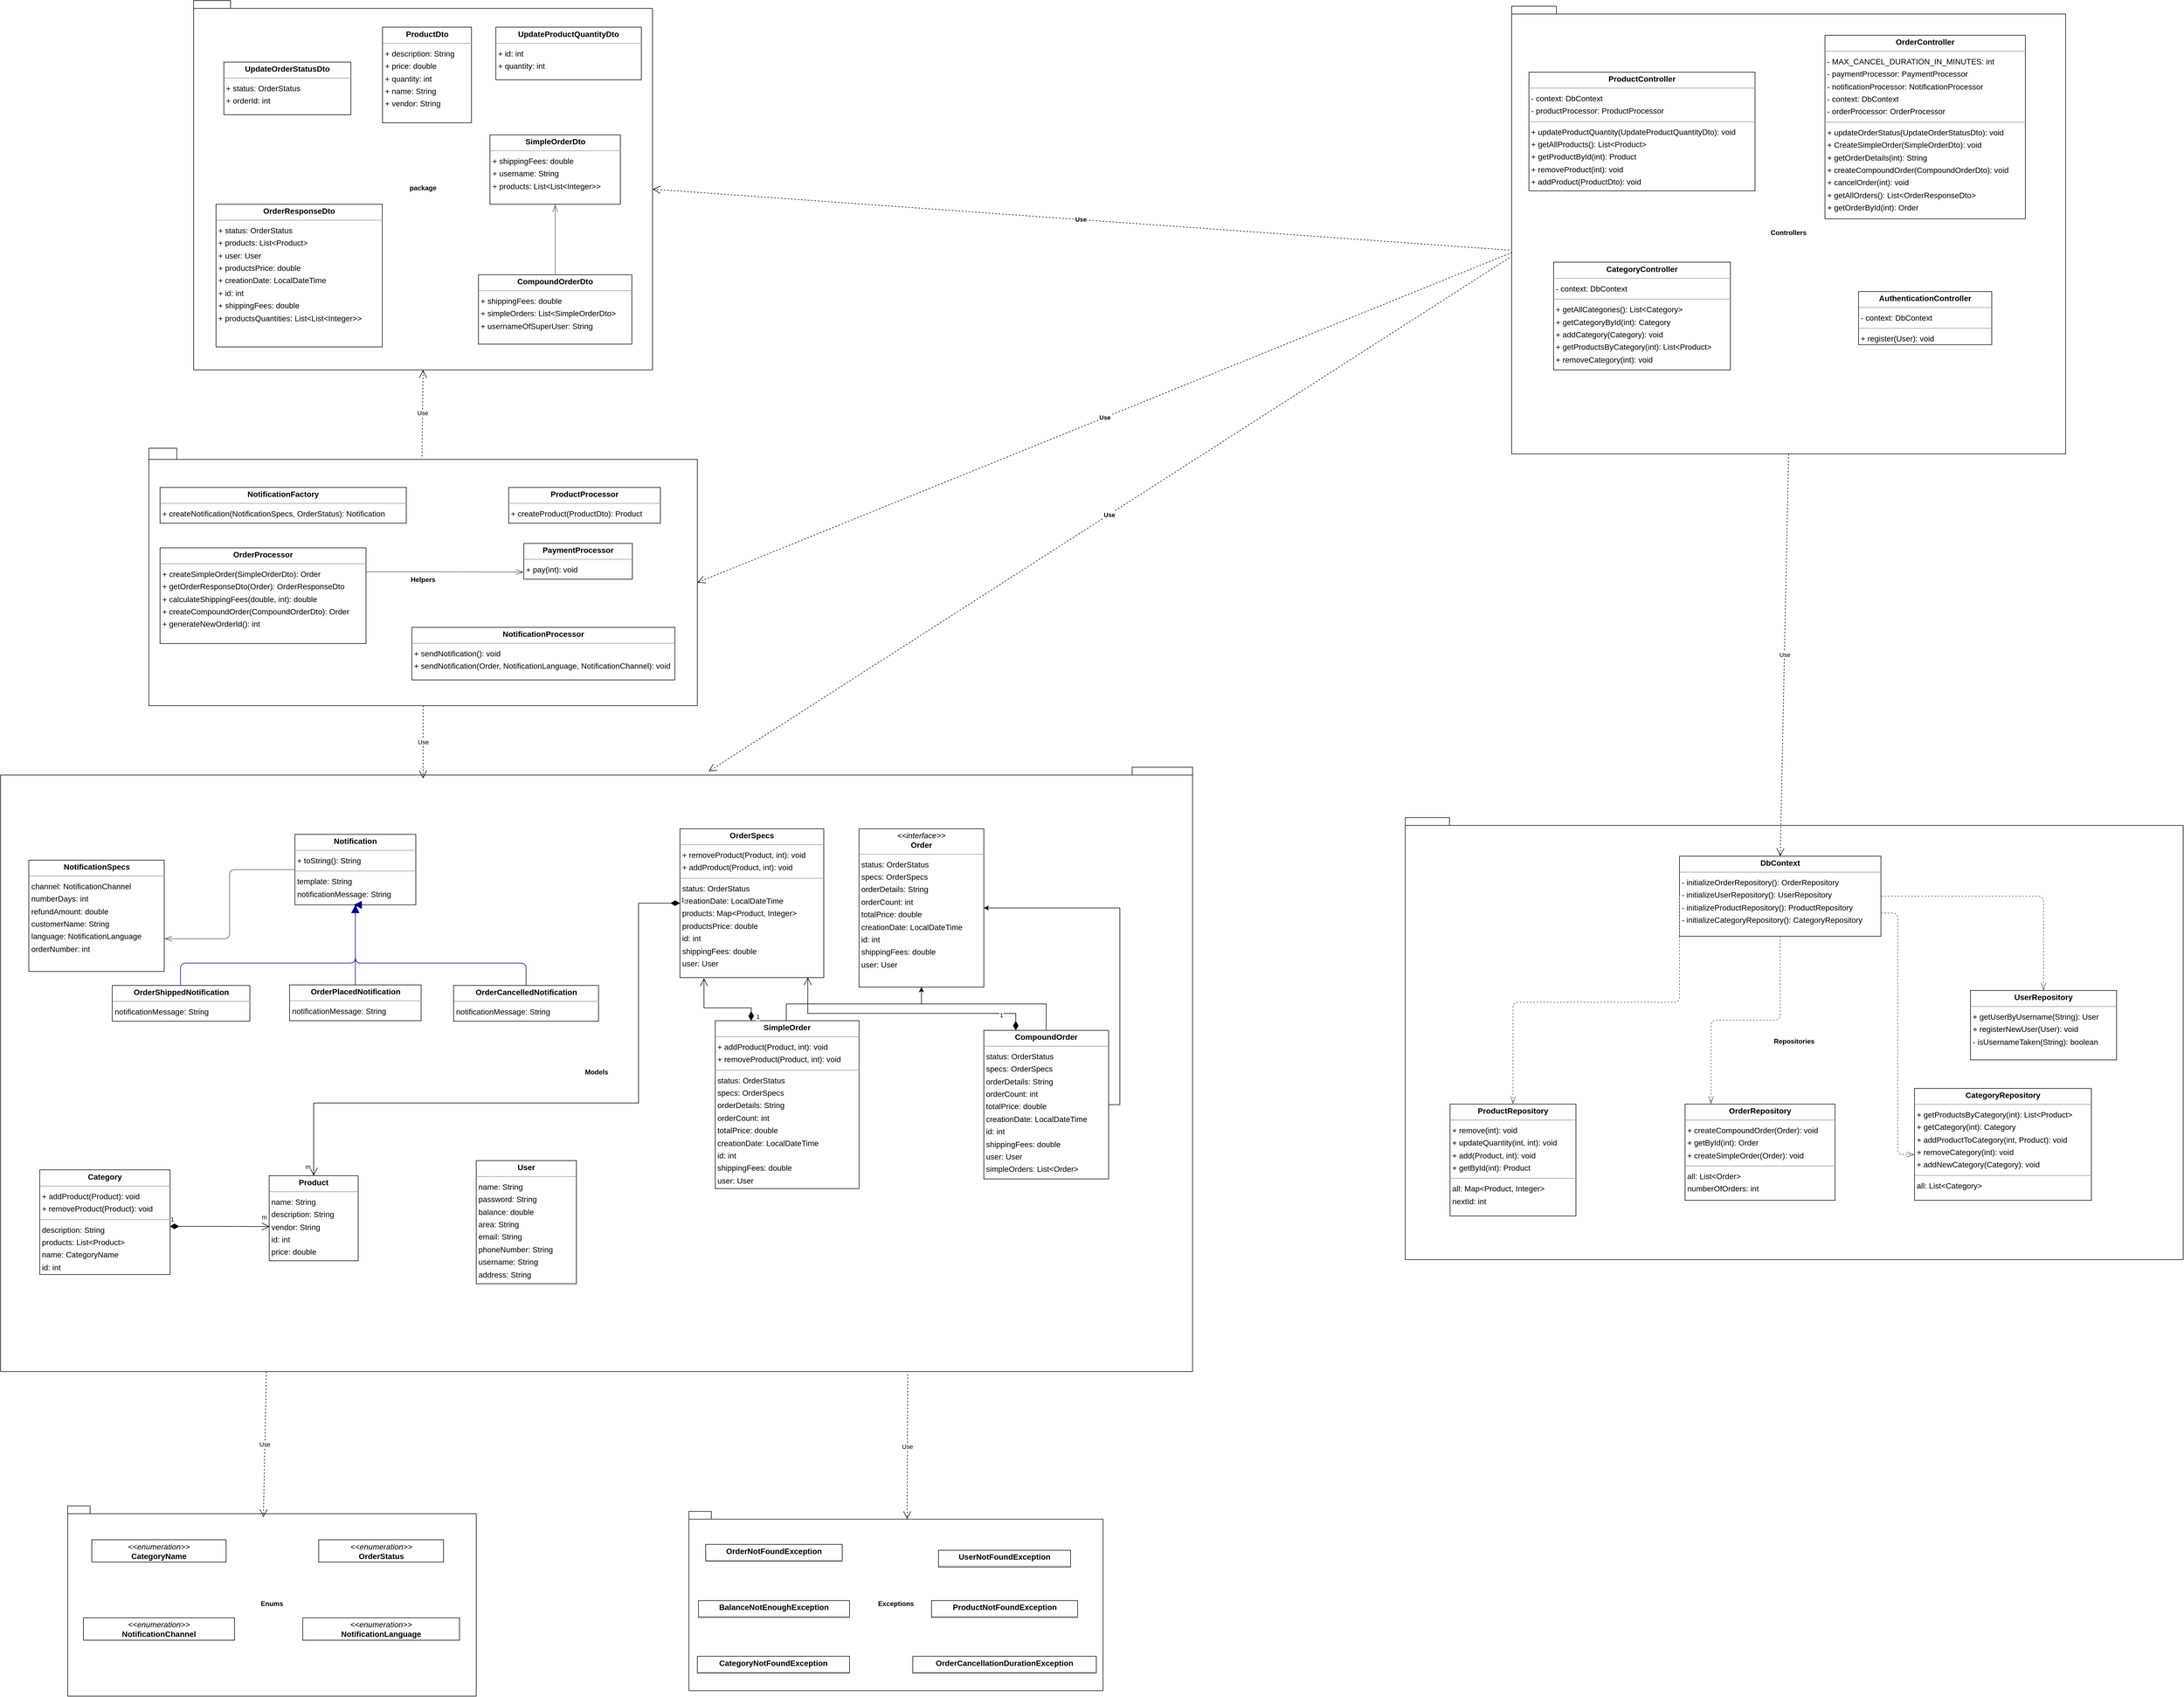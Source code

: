 <mxfile version="22.1.16" type="device">
  <diagram name="Page-1" id="X268kl-dL6FAhK9zcoyD">
    <mxGraphModel dx="5032" dy="8032" grid="1" gridSize="10" guides="1" tooltips="1" connect="1" arrows="1" fold="1" page="1" pageScale="1" pageWidth="4500" pageHeight="4500" math="0" shadow="0">
      <root>
        <mxCell id="0" />
        <mxCell id="1" parent="0" />
        <mxCell id="z_39Pu71ciSvkAZdyOoH-116" value="package" style="shape=folder;fontStyle=1;spacingTop=10;tabWidth=40;tabHeight=14;tabPosition=left;html=1;whiteSpace=wrap;" parent="1" vertex="1">
          <mxGeometry x="675" y="-3584" width="820" height="660" as="geometry" />
        </mxCell>
        <mxCell id="z_39Pu71ciSvkAZdyOoH-105" value="Controllers" style="shape=folder;fontStyle=1;spacingTop=10;tabWidth=40;tabHeight=14;tabPosition=left;html=1;whiteSpace=wrap;" parent="1" vertex="1">
          <mxGeometry x="3030" y="-3574" width="990" height="800" as="geometry" />
        </mxCell>
        <mxCell id="z_39Pu71ciSvkAZdyOoH-100" value="Repositories" style="shape=folder;fontStyle=1;spacingTop=10;tabWidth=40;tabHeight=14;tabPosition=left;html=1;whiteSpace=wrap;" parent="1" vertex="1">
          <mxGeometry x="2840" y="-2124" width="1390" height="790" as="geometry" />
        </mxCell>
        <mxCell id="z_39Pu71ciSvkAZdyOoH-70" value="Models" style="shape=folder;fontStyle=1;spacingTop=10;tabWidth=40;tabHeight=14;tabPosition=top;html=1;whiteSpace=wrap;" parent="1" vertex="1">
          <mxGeometry x="330" y="-2214" width="2130" height="1080" as="geometry" />
        </mxCell>
        <mxCell id="z_39Pu71ciSvkAZdyOoH-6" value="Enums" style="shape=folder;fontStyle=1;spacingTop=10;tabWidth=40;tabHeight=14;tabPosition=left;html=1;whiteSpace=wrap;" parent="1" vertex="1">
          <mxGeometry x="450" y="-894" width="730" height="340" as="geometry" />
        </mxCell>
        <mxCell id="z_39Pu71ciSvkAZdyOoH-2" value="&lt;p style=&quot;margin:0px;margin-top:4px;text-align:center;&quot;&gt;&lt;i&gt;&amp;lt;&amp;lt;enumeration&amp;gt;&amp;gt;&lt;/i&gt;&lt;br/&gt;&lt;b&gt;CategoryName&lt;/b&gt;&lt;/p&gt;&lt;hr size=&quot;1&quot;/&gt;&lt;p style=&quot;margin:0 0 0 4px;line-height:1.6;&quot;&gt;+ values(): CategoryName[]&lt;br/&gt;+ valueOf(String): CategoryName&lt;/p&gt;" style="verticalAlign=top;align=left;overflow=fill;fontSize=14;fontFamily=Helvetica;html=1;rounded=0;shadow=0;comic=0;labelBackgroundColor=none;strokeWidth=1;movable=1;resizable=1;rotatable=1;deletable=1;editable=1;locked=0;connectable=1;" parent="1" vertex="1">
          <mxGeometry x="493" y="-833.5" width="240" height="40" as="geometry" />
        </mxCell>
        <mxCell id="z_39Pu71ciSvkAZdyOoH-3" value="&lt;p style=&quot;margin:0px;margin-top:4px;text-align:center;&quot;&gt;&lt;i&gt;&amp;lt;&amp;lt;enumeration&amp;gt;&amp;gt;&lt;/i&gt;&lt;br/&gt;&lt;b&gt;NotificationChannel&lt;/b&gt;&lt;/p&gt;&lt;hr size=&quot;1&quot;/&gt;&lt;p style=&quot;margin:0 0 0 4px;line-height:1.6;&quot;&gt;+ valueOf(String): NotificationChannel&lt;br/&gt;+ values(): NotificationChannel[]&lt;/p&gt;" style="verticalAlign=top;align=left;overflow=fill;fontSize=14;fontFamily=Helvetica;html=1;rounded=0;shadow=0;comic=0;labelBackgroundColor=none;strokeWidth=1;" parent="1" vertex="1">
          <mxGeometry x="478" y="-694" width="270" height="40" as="geometry" />
        </mxCell>
        <mxCell id="z_39Pu71ciSvkAZdyOoH-4" value="&lt;p style=&quot;margin:0px;margin-top:4px;text-align:center;&quot;&gt;&lt;i&gt;&amp;lt;&amp;lt;enumeration&amp;gt;&amp;gt;&lt;/i&gt;&lt;br/&gt;&lt;b&gt;NotificationLanguage&lt;/b&gt;&lt;/p&gt;&lt;hr size=&quot;1&quot;/&gt;&lt;p style=&quot;margin:0 0 0 4px;line-height:1.6;&quot;&gt;+ values(): NotificationLanguage[]&lt;br/&gt;+ valueOf(String): NotificationLanguage&lt;/p&gt;" style="verticalAlign=top;align=left;overflow=fill;fontSize=14;fontFamily=Helvetica;html=1;rounded=0;shadow=0;comic=0;labelBackgroundColor=none;strokeWidth=1;" parent="1" vertex="1">
          <mxGeometry x="870" y="-694" width="280" height="40" as="geometry" />
        </mxCell>
        <mxCell id="z_39Pu71ciSvkAZdyOoH-5" value="&lt;p style=&quot;margin:0px;margin-top:4px;text-align:center;&quot;&gt;&lt;i&gt;&amp;lt;&amp;lt;enumeration&amp;gt;&amp;gt;&lt;/i&gt;&lt;br/&gt;&lt;b&gt;OrderStatus&lt;/b&gt;&lt;/p&gt;&lt;hr size=&quot;1&quot;/&gt;&lt;p style=&quot;margin:0 0 0 4px;line-height:1.6;&quot;&gt;+ values(): OrderStatus[]&lt;br/&gt;+ valueOf(String): OrderStatus&lt;/p&gt;" style="verticalAlign=top;align=left;overflow=fill;fontSize=14;fontFamily=Helvetica;html=1;rounded=0;shadow=0;comic=0;labelBackgroundColor=none;strokeWidth=1;" parent="1" vertex="1">
          <mxGeometry x="898.5" y="-833.5" width="223" height="40" as="geometry" />
        </mxCell>
        <mxCell id="z_39Pu71ciSvkAZdyOoH-13" value="Exceptions" style="shape=folder;fontStyle=1;spacingTop=10;tabWidth=40;tabHeight=14;tabPosition=left;html=1;whiteSpace=wrap;" parent="1" vertex="1">
          <mxGeometry x="1560" y="-884.25" width="740" height="320.5" as="geometry" />
        </mxCell>
        <mxCell id="z_39Pu71ciSvkAZdyOoH-7" value="&lt;p style=&quot;margin:0px;margin-top:4px;text-align:center;&quot;&gt;&lt;b&gt;BalanceNotEnoughException&lt;/b&gt;&lt;/p&gt;&lt;hr size=&quot;1&quot;/&gt;" style="verticalAlign=top;align=left;overflow=fill;fontSize=14;fontFamily=Helvetica;html=1;rounded=0;shadow=0;comic=0;labelBackgroundColor=none;strokeWidth=1;" parent="1" vertex="1">
          <mxGeometry x="1577" y="-724.75" width="270" height="30" as="geometry" />
        </mxCell>
        <mxCell id="z_39Pu71ciSvkAZdyOoH-8" value="&lt;p style=&quot;margin:0px;margin-top:4px;text-align:center;&quot;&gt;&lt;b&gt;CategoryNotFoundException&lt;/b&gt;&lt;/p&gt;&lt;hr size=&quot;1&quot;/&gt;" style="verticalAlign=top;align=left;overflow=fill;fontSize=14;fontFamily=Helvetica;html=1;rounded=0;shadow=0;comic=0;labelBackgroundColor=none;strokeWidth=1;" parent="1" vertex="1">
          <mxGeometry x="1575" y="-625.25" width="272" height="30" as="geometry" />
        </mxCell>
        <mxCell id="z_39Pu71ciSvkAZdyOoH-9" value="&lt;p style=&quot;margin:0px;margin-top:4px;text-align:center;&quot;&gt;&lt;b&gt;OrderCancellationDurationException&lt;/b&gt;&lt;/p&gt;&lt;hr size=&quot;1&quot;/&gt;" style="verticalAlign=top;align=left;overflow=fill;fontSize=14;fontFamily=Helvetica;html=1;rounded=0;shadow=0;comic=0;labelBackgroundColor=none;strokeWidth=1;" parent="1" vertex="1">
          <mxGeometry x="1960" y="-625.25" width="328" height="30" as="geometry" />
        </mxCell>
        <mxCell id="z_39Pu71ciSvkAZdyOoH-10" value="&lt;p style=&quot;margin:0px;margin-top:4px;text-align:center;&quot;&gt;&lt;b&gt;OrderNotFoundException&lt;/b&gt;&lt;/p&gt;&lt;hr size=&quot;1&quot;/&gt;" style="verticalAlign=top;align=left;overflow=fill;fontSize=14;fontFamily=Helvetica;html=1;rounded=0;shadow=0;comic=0;labelBackgroundColor=none;strokeWidth=1;" parent="1" vertex="1">
          <mxGeometry x="1590" y="-825.25" width="244" height="30" as="geometry" />
        </mxCell>
        <mxCell id="z_39Pu71ciSvkAZdyOoH-11" value="&lt;p style=&quot;margin:0px;margin-top:4px;text-align:center;&quot;&gt;&lt;b&gt;ProductNotFoundException&lt;/b&gt;&lt;/p&gt;&lt;hr size=&quot;1&quot;/&gt;" style="verticalAlign=top;align=left;overflow=fill;fontSize=14;fontFamily=Helvetica;html=1;rounded=0;shadow=0;comic=0;labelBackgroundColor=none;strokeWidth=1;" parent="1" vertex="1">
          <mxGeometry x="1993.5" y="-724.75" width="261" height="30" as="geometry" />
        </mxCell>
        <mxCell id="z_39Pu71ciSvkAZdyOoH-12" value="&lt;p style=&quot;margin:0px;margin-top:4px;text-align:center;&quot;&gt;&lt;b&gt;UserNotFoundException&lt;/b&gt;&lt;/p&gt;&lt;hr size=&quot;1&quot;/&gt;" style="verticalAlign=top;align=left;overflow=fill;fontSize=14;fontFamily=Helvetica;html=1;rounded=0;shadow=0;comic=0;labelBackgroundColor=none;strokeWidth=1;" parent="1" vertex="1">
          <mxGeometry x="2006" y="-814.75" width="236" height="30" as="geometry" />
        </mxCell>
        <mxCell id="z_39Pu71ciSvkAZdyOoH-24" value="Helpers" style="shape=folder;fontStyle=1;spacingTop=10;tabWidth=50;tabHeight=20;tabPosition=left;html=1;whiteSpace=wrap;" parent="1" vertex="1">
          <mxGeometry x="595" y="-2784" width="980" height="460" as="geometry" />
        </mxCell>
        <mxCell id="z_39Pu71ciSvkAZdyOoH-14" style="edgeStyle=orthogonalEdgeStyle;rounded=0;orthogonalLoop=1;jettySize=auto;html=1;exitX=0.5;exitY=1;exitDx=0;exitDy=0;" parent="1" source="z_39Pu71ciSvkAZdyOoH-7" target="z_39Pu71ciSvkAZdyOoH-7" edge="1">
          <mxGeometry relative="1" as="geometry" />
        </mxCell>
        <mxCell id="z_39Pu71ciSvkAZdyOoH-15" value="&lt;p style=&quot;margin:0px;margin-top:4px;text-align:center;&quot;&gt;&lt;b&gt;NotificationFactory&lt;/b&gt;&lt;/p&gt;&lt;hr size=&quot;1&quot;/&gt;&lt;p style=&quot;margin:0 0 0 4px;line-height:1.6;&quot;&gt;+ createNotification(NotificationSpecs, OrderStatus): Notification&lt;/p&gt;" style="verticalAlign=top;align=left;overflow=fill;fontSize=14;fontFamily=Helvetica;html=1;rounded=0;shadow=0;comic=0;labelBackgroundColor=none;strokeWidth=1;" parent="1" vertex="1">
          <mxGeometry x="615" y="-2714" width="440" height="64" as="geometry" />
        </mxCell>
        <mxCell id="z_39Pu71ciSvkAZdyOoH-16" value="&lt;p style=&quot;margin:0px;margin-top:4px;text-align:center;&quot;&gt;&lt;b&gt;NotificationProcessor&lt;/b&gt;&lt;/p&gt;&lt;hr size=&quot;1&quot;/&gt;&lt;p style=&quot;margin:0 0 0 4px;line-height:1.6;&quot;&gt;+ sendNotification(): void&lt;br/&gt;+ sendNotification(Order, NotificationLanguage, NotificationChannel): void&lt;/p&gt;" style="verticalAlign=top;align=left;overflow=fill;fontSize=14;fontFamily=Helvetica;html=1;rounded=0;shadow=0;comic=0;labelBackgroundColor=none;strokeWidth=1;" parent="1" vertex="1">
          <mxGeometry x="1065" y="-2464" width="470" height="94" as="geometry" />
        </mxCell>
        <mxCell id="z_39Pu71ciSvkAZdyOoH-17" value="&lt;p style=&quot;margin:0px;margin-top:4px;text-align:center;&quot;&gt;&lt;b&gt;OrderProcessor&lt;/b&gt;&lt;/p&gt;&lt;hr size=&quot;1&quot;/&gt;&lt;p style=&quot;margin:0 0 0 4px;line-height:1.6;&quot;&gt;+ createSimpleOrder(SimpleOrderDto): Order&lt;br/&gt;+ getOrderResponseDto(Order): OrderResponseDto&lt;br/&gt;+ calculateShippingFees(double, int): double&lt;br/&gt;+ createCompoundOrder(CompoundOrderDto): Order&lt;br/&gt;+ generateNewOrderId(): int&lt;/p&gt;" style="verticalAlign=top;align=left;overflow=fill;fontSize=14;fontFamily=Helvetica;html=1;rounded=0;shadow=0;comic=0;labelBackgroundColor=none;strokeWidth=1;" parent="1" vertex="1">
          <mxGeometry x="615" y="-2606" width="368" height="171" as="geometry" />
        </mxCell>
        <mxCell id="z_39Pu71ciSvkAZdyOoH-18" value="&lt;p style=&quot;margin:0px;margin-top:4px;text-align:center;&quot;&gt;&lt;b&gt;PaymentProcessor&lt;/b&gt;&lt;/p&gt;&lt;hr size=&quot;1&quot;/&gt;&lt;p style=&quot;margin:0 0 0 4px;line-height:1.6;&quot;&gt;+ pay(int): void&lt;/p&gt;" style="verticalAlign=top;align=left;overflow=fill;fontSize=14;fontFamily=Helvetica;html=1;rounded=0;shadow=0;comic=0;labelBackgroundColor=none;strokeWidth=1;" parent="1" vertex="1">
          <mxGeometry x="1265" y="-2614" width="194" height="64" as="geometry" />
        </mxCell>
        <mxCell id="z_39Pu71ciSvkAZdyOoH-19" value="&lt;p style=&quot;margin:0px;margin-top:4px;text-align:center;&quot;&gt;&lt;b&gt;ProductProcessor&lt;/b&gt;&lt;/p&gt;&lt;hr size=&quot;1&quot;/&gt;&lt;p style=&quot;margin:0 0 0 4px;line-height:1.6;&quot;&gt;+ createProduct(ProductDto): Product&lt;/p&gt;" style="verticalAlign=top;align=left;overflow=fill;fontSize=14;fontFamily=Helvetica;html=1;rounded=0;shadow=0;comic=0;labelBackgroundColor=none;strokeWidth=1;" parent="1" vertex="1">
          <mxGeometry x="1238" y="-2714" width="271" height="64" as="geometry" />
        </mxCell>
        <mxCell id="z_39Pu71ciSvkAZdyOoH-20" value="" style="html=1;rounded=1;edgeStyle=orthogonalEdgeStyle;dashed=0;startArrow=diamondThinstartSize=12;endArrow=openThin;endSize=12;strokeColor=#595959;exitX=1;exitY=0.25;exitDx=0;exitDy=0;entryX=0.000;entryY=0.803;entryDx=0;entryDy=0;" parent="1" source="z_39Pu71ciSvkAZdyOoH-17" target="z_39Pu71ciSvkAZdyOoH-18" edge="1">
          <mxGeometry width="50" height="50" relative="1" as="geometry">
            <Array as="points" />
          </mxGeometry>
        </mxCell>
        <mxCell id="z_39Pu71ciSvkAZdyOoH-25" value="&lt;p style=&quot;margin:0px;margin-top:4px;text-align:center;&quot;&gt;&lt;b&gt;Category&lt;/b&gt;&lt;/p&gt;&lt;hr size=&quot;1&quot;/&gt;&lt;p style=&quot;margin:0 0 0 4px;line-height:1.6;&quot;&gt;+ addProduct(Product): void&lt;br/&gt;+ removeProduct(Product): void&lt;/p&gt;&lt;hr size=&quot;1&quot;/&gt;&lt;p style=&quot;margin:0 0 0 4px;line-height:1.6;&quot;&gt; description: String&lt;br/&gt; products: List&amp;lt;Product&amp;gt;&lt;br/&gt; name: CategoryName&lt;br/&gt; id: int&lt;/p&gt;" style="verticalAlign=top;align=left;overflow=fill;fontSize=14;fontFamily=Helvetica;html=1;rounded=0;shadow=0;comic=0;labelBackgroundColor=none;strokeWidth=1;" parent="1" vertex="1">
          <mxGeometry x="400" y="-1494.5" width="233" height="187" as="geometry" />
        </mxCell>
        <mxCell id="ZYc5shfy5ZzfJf_vbFoQ-31" style="edgeStyle=orthogonalEdgeStyle;rounded=0;orthogonalLoop=1;jettySize=auto;html=1;exitX=0.5;exitY=0;exitDx=0;exitDy=0;entryX=0.5;entryY=1;entryDx=0;entryDy=0;" edge="1" parent="1" source="z_39Pu71ciSvkAZdyOoH-26" target="z_39Pu71ciSvkAZdyOoH-29">
          <mxGeometry relative="1" as="geometry">
            <Array as="points">
              <mxPoint x="2198.97" y="-1791" />
              <mxPoint x="1974.97" y="-1791" />
            </Array>
          </mxGeometry>
        </mxCell>
        <mxCell id="ZYc5shfy5ZzfJf_vbFoQ-32" style="edgeStyle=orthogonalEdgeStyle;rounded=0;orthogonalLoop=1;jettySize=auto;html=1;exitX=1;exitY=0.5;exitDx=0;exitDy=0;entryX=1;entryY=0.5;entryDx=0;entryDy=0;" edge="1" parent="1" source="z_39Pu71ciSvkAZdyOoH-26" target="z_39Pu71ciSvkAZdyOoH-29">
          <mxGeometry relative="1" as="geometry" />
        </mxCell>
        <mxCell id="z_39Pu71ciSvkAZdyOoH-26" value="&lt;p style=&quot;margin:0px;margin-top:4px;text-align:center;&quot;&gt;&lt;b&gt;CompoundOrder&lt;/b&gt;&lt;/p&gt;&lt;hr size=&quot;1&quot;/&gt;&lt;p style=&quot;margin:0 0 0 4px;line-height:1.6;&quot;&gt; status: OrderStatus&lt;br/&gt; specs: OrderSpecs&lt;br/&gt; orderDetails: String&lt;br/&gt; orderCount: int&lt;br/&gt; totalPrice: double&lt;br/&gt; creationDate: LocalDateTime&lt;br/&gt; id: int&lt;br/&gt; shippingFees: double&lt;br/&gt; user: User&lt;br/&gt; simpleOrders: List&amp;lt;Order&amp;gt;&lt;/p&gt;" style="verticalAlign=top;align=left;overflow=fill;fontSize=14;fontFamily=Helvetica;html=1;rounded=0;shadow=0;comic=0;labelBackgroundColor=none;strokeWidth=1;" parent="1" vertex="1">
          <mxGeometry x="2086.97" y="-1743.75" width="223" height="265.5" as="geometry" />
        </mxCell>
        <mxCell id="z_39Pu71ciSvkAZdyOoH-27" value="&lt;p style=&quot;margin:0px;margin-top:4px;text-align:center;&quot;&gt;&lt;b&gt;Notification&lt;/b&gt;&lt;/p&gt;&lt;hr size=&quot;1&quot;/&gt;&lt;p style=&quot;margin:0 0 0 4px;line-height:1.6;&quot;&gt;+ toString(): String&lt;/p&gt;&lt;hr size=&quot;1&quot;/&gt;&lt;p style=&quot;margin:0 0 0 4px;line-height:1.6;&quot;&gt; template: String&lt;br/&gt; notificationMessage: String&lt;/p&gt;" style="verticalAlign=top;align=left;overflow=fill;fontSize=14;fontFamily=Helvetica;html=1;rounded=0;shadow=0;comic=0;labelBackgroundColor=none;strokeWidth=1;" parent="1" vertex="1">
          <mxGeometry x="856" y="-2094" width="216" height="126" as="geometry" />
        </mxCell>
        <mxCell id="z_39Pu71ciSvkAZdyOoH-28" value="&lt;p style=&quot;margin:0px;margin-top:4px;text-align:center;&quot;&gt;&lt;b&gt;NotificationSpecs&lt;/b&gt;&lt;/p&gt;&lt;hr size=&quot;1&quot;/&gt;&lt;p style=&quot;margin:0 0 0 4px;line-height:1.6;&quot;&gt; channel: NotificationChannel&lt;br/&gt; numberDays: int&lt;br/&gt; refundAmount: double&lt;br/&gt; customerName: String&lt;br/&gt; language: NotificationLanguage&lt;br/&gt; orderNumber: int&lt;/p&gt;" style="verticalAlign=top;align=left;overflow=fill;fontSize=14;fontFamily=Helvetica;html=1;rounded=0;shadow=0;comic=0;labelBackgroundColor=none;strokeWidth=1;" parent="1" vertex="1">
          <mxGeometry x="380.5" y="-2048" width="242" height="199" as="geometry" />
        </mxCell>
        <mxCell id="z_39Pu71ciSvkAZdyOoH-29" value="&lt;p style=&quot;margin:0px;margin-top:4px;text-align:center;&quot;&gt;&lt;i&gt;&amp;lt;&amp;lt;interface&amp;gt;&amp;gt;&lt;/i&gt;&lt;br/&gt;&lt;b&gt;Order&lt;/b&gt;&lt;/p&gt;&lt;hr size=&quot;1&quot;/&gt;&lt;p style=&quot;margin:0 0 0 4px;line-height:1.6;&quot;&gt; status: OrderStatus&lt;br/&gt; specs: OrderSpecs&lt;br/&gt; orderDetails: String&lt;br/&gt; orderCount: int&lt;br/&gt; totalPrice: double&lt;br/&gt; creationDate: LocalDateTime&lt;br/&gt; id: int&lt;br/&gt; shippingFees: double&lt;br/&gt; user: User&lt;/p&gt;" style="verticalAlign=top;align=left;overflow=fill;fontSize=14;fontFamily=Helvetica;html=1;rounded=0;shadow=0;comic=0;labelBackgroundColor=none;strokeWidth=1;" parent="1" vertex="1">
          <mxGeometry x="1863.97" y="-2104" width="223" height="283" as="geometry" />
        </mxCell>
        <mxCell id="z_39Pu71ciSvkAZdyOoH-30" value="&lt;p style=&quot;margin:0px;margin-top:4px;text-align:center;&quot;&gt;&lt;b&gt;OrderCancelledNotification&lt;/b&gt;&lt;/p&gt;&lt;hr size=&quot;1&quot;/&gt;&lt;p style=&quot;margin:0 0 0 4px;line-height:1.6;&quot;&gt; notificationMessage: String&lt;/p&gt;" style="verticalAlign=top;align=left;overflow=fill;fontSize=14;fontFamily=Helvetica;html=1;rounded=0;shadow=0;comic=0;labelBackgroundColor=none;strokeWidth=1;" parent="1" vertex="1">
          <mxGeometry x="1139.5" y="-1824" width="259" height="64" as="geometry" />
        </mxCell>
        <mxCell id="z_39Pu71ciSvkAZdyOoH-31" value="&lt;p style=&quot;margin:0px;margin-top:4px;text-align:center;&quot;&gt;&lt;b&gt;OrderPlacedNotification&lt;/b&gt;&lt;/p&gt;&lt;hr size=&quot;1&quot;/&gt;&lt;p style=&quot;margin:0 0 0 4px;line-height:1.6;&quot;&gt; notificationMessage: String&lt;/p&gt;" style="verticalAlign=top;align=left;overflow=fill;fontSize=14;fontFamily=Helvetica;html=1;rounded=0;shadow=0;comic=0;labelBackgroundColor=none;strokeWidth=1;" parent="1" vertex="1">
          <mxGeometry x="846.5" y="-1825" width="235" height="64" as="geometry" />
        </mxCell>
        <mxCell id="z_39Pu71ciSvkAZdyOoH-32" value="&lt;p style=&quot;margin:0px;margin-top:4px;text-align:center;&quot;&gt;&lt;b&gt;OrderShippedNotification&lt;/b&gt;&lt;/p&gt;&lt;hr size=&quot;1&quot;/&gt;&lt;p style=&quot;margin:0 0 0 4px;line-height:1.6;&quot;&gt; notificationMessage: String&lt;/p&gt;" style="verticalAlign=top;align=left;overflow=fill;fontSize=14;fontFamily=Helvetica;html=1;rounded=0;shadow=0;comic=0;labelBackgroundColor=none;strokeWidth=1;" parent="1" vertex="1">
          <mxGeometry x="529.5" y="-1824" width="246" height="64" as="geometry" />
        </mxCell>
        <mxCell id="z_39Pu71ciSvkAZdyOoH-33" value="&lt;p style=&quot;margin:0px;margin-top:4px;text-align:center;&quot;&gt;&lt;b&gt;OrderSpecs&lt;/b&gt;&lt;/p&gt;&lt;hr size=&quot;1&quot;/&gt;&lt;p style=&quot;margin:0 0 0 4px;line-height:1.6;&quot;&gt;+ removeProduct(Product, int): void&lt;br/&gt;+ addProduct(Product, int): void&lt;/p&gt;&lt;hr size=&quot;1&quot;/&gt;&lt;p style=&quot;margin:0 0 0 4px;line-height:1.6;&quot;&gt; status: OrderStatus&lt;br/&gt; creationDate: LocalDateTime&lt;br/&gt; products: Map&amp;lt;Product, Integer&amp;gt;&lt;br/&gt; productsPrice: double&lt;br/&gt; id: int&lt;br/&gt; shippingFees: double&lt;br/&gt; user: User&lt;/p&gt;" style="verticalAlign=top;align=left;overflow=fill;fontSize=14;fontFamily=Helvetica;html=1;rounded=0;shadow=0;comic=0;labelBackgroundColor=none;strokeWidth=1;" parent="1" vertex="1">
          <mxGeometry x="1543.97" y="-2104" width="257" height="266" as="geometry" />
        </mxCell>
        <mxCell id="z_39Pu71ciSvkAZdyOoH-34" value="&lt;p style=&quot;margin:0px;margin-top:4px;text-align:center;&quot;&gt;&lt;b&gt;Product&lt;/b&gt;&lt;/p&gt;&lt;hr size=&quot;1&quot;/&gt;&lt;p style=&quot;margin:0 0 0 4px;line-height:1.6;&quot;&gt; name: String&lt;br/&gt; description: String&lt;br/&gt; vendor: String&lt;br/&gt; id: int&lt;br/&gt; price: double&lt;/p&gt;" style="verticalAlign=top;align=left;overflow=fill;fontSize=14;fontFamily=Helvetica;html=1;rounded=0;shadow=0;comic=0;labelBackgroundColor=none;strokeWidth=1;" parent="1" vertex="1">
          <mxGeometry x="810" y="-1484" width="159" height="152" as="geometry" />
        </mxCell>
        <mxCell id="ZYc5shfy5ZzfJf_vbFoQ-29" style="edgeStyle=orthogonalEdgeStyle;rounded=0;orthogonalLoop=1;jettySize=auto;html=1;exitX=0.5;exitY=0;exitDx=0;exitDy=0;entryX=0.5;entryY=1;entryDx=0;entryDy=0;" edge="1" parent="1" target="z_39Pu71ciSvkAZdyOoH-29">
          <mxGeometry relative="1" as="geometry">
            <mxPoint x="1735.47" y="-1761" as="sourcePoint" />
            <Array as="points">
              <mxPoint x="1733.97" y="-1761" />
              <mxPoint x="1733.97" y="-1791" />
              <mxPoint x="1974.97" y="-1791" />
            </Array>
          </mxGeometry>
        </mxCell>
        <mxCell id="z_39Pu71ciSvkAZdyOoH-35" value="&lt;p style=&quot;margin:0px;margin-top:4px;text-align:center;&quot;&gt;&lt;b&gt;SimpleOrder&lt;/b&gt;&lt;/p&gt;&lt;hr size=&quot;1&quot;/&gt;&lt;p style=&quot;margin:0 0 0 4px;line-height:1.6;&quot;&gt;+ addProduct(Product, int): void&lt;br/&gt;+ removeProduct(Product, int): void&lt;/p&gt;&lt;hr size=&quot;1&quot;/&gt;&lt;p style=&quot;margin:0 0 0 4px;line-height:1.6;&quot;&gt; status: OrderStatus&lt;br/&gt; specs: OrderSpecs&lt;br/&gt; orderDetails: String&lt;br/&gt; orderCount: int&lt;br/&gt; totalPrice: double&lt;br/&gt; creationDate: LocalDateTime&lt;br/&gt; id: int&lt;br/&gt; shippingFees: double&lt;br/&gt; user: User&lt;/p&gt;" style="verticalAlign=top;align=left;overflow=fill;fontSize=14;fontFamily=Helvetica;html=1;rounded=0;shadow=0;comic=0;labelBackgroundColor=none;strokeWidth=1;" parent="1" vertex="1">
          <mxGeometry x="1607.03" y="-1761" width="257" height="300" as="geometry" />
        </mxCell>
        <mxCell id="z_39Pu71ciSvkAZdyOoH-36" value="&lt;p style=&quot;margin:0px;margin-top:4px;text-align:center;&quot;&gt;&lt;b&gt;User&lt;/b&gt;&lt;/p&gt;&lt;hr size=&quot;1&quot;/&gt;&lt;p style=&quot;margin:0 0 0 4px;line-height:1.6;&quot;&gt; name: String&lt;br/&gt; password: String&lt;br/&gt; balance: double&lt;br/&gt; area: String&lt;br/&gt; email: String&lt;br/&gt; phoneNumber: String&lt;br/&gt; username: String&lt;br/&gt; address: String&lt;/p&gt;" style="verticalAlign=top;align=left;overflow=fill;fontSize=14;fontFamily=Helvetica;html=1;rounded=0;shadow=0;comic=0;labelBackgroundColor=none;strokeWidth=1;" parent="1" vertex="1">
          <mxGeometry x="1180" y="-1511" width="179" height="220" as="geometry" />
        </mxCell>
        <mxCell id="z_39Pu71ciSvkAZdyOoH-50" value="" style="html=1;rounded=1;edgeStyle=orthogonalEdgeStyle;dashed=0;startArrow=diamondThinstartSize=12;endArrow=openThin;endSize=12;strokeColor=#595959;exitX=0.000;exitY=0.500;exitDx=0;exitDy=0;entryX=1.000;entryY=0.706;entryDx=0;entryDy=0;" parent="1" source="z_39Pu71ciSvkAZdyOoH-27" target="z_39Pu71ciSvkAZdyOoH-28" edge="1">
          <mxGeometry width="50" height="50" relative="1" as="geometry">
            <Array as="points" />
          </mxGeometry>
        </mxCell>
        <mxCell id="z_39Pu71ciSvkAZdyOoH-54" value="" style="html=1;rounded=1;edgeStyle=orthogonalEdgeStyle;dashed=0;startArrow=none;endArrow=block;endSize=12;strokeColor=#000082;exitX=0.500;exitY=0.000;exitDx=0;exitDy=0;entryX=0.500;entryY=1.000;entryDx=0;entryDy=0;" parent="1" source="z_39Pu71ciSvkAZdyOoH-30" target="z_39Pu71ciSvkAZdyOoH-27" edge="1">
          <mxGeometry width="50" height="50" relative="1" as="geometry">
            <Array as="points">
              <mxPoint x="1269.5" y="-1864" />
              <mxPoint x="963.5" y="-1864" />
            </Array>
          </mxGeometry>
        </mxCell>
        <mxCell id="z_39Pu71ciSvkAZdyOoH-55" value="" style="html=1;rounded=1;edgeStyle=orthogonalEdgeStyle;dashed=0;startArrow=none;endArrow=block;endSize=12;strokeColor=#000082;exitX=0.5;exitY=0;exitDx=0;exitDy=0;entryX=0.500;entryY=1.000;entryDx=0;entryDy=0;" parent="1" source="z_39Pu71ciSvkAZdyOoH-31" edge="1">
          <mxGeometry width="50" height="50" relative="1" as="geometry">
            <Array as="points">
              <mxPoint x="964" y="-1968" />
            </Array>
            <mxPoint x="962" y="-1824" as="sourcePoint" />
            <mxPoint x="961" y="-1968" as="targetPoint" />
          </mxGeometry>
        </mxCell>
        <mxCell id="z_39Pu71ciSvkAZdyOoH-56" value="" style="html=1;rounded=1;edgeStyle=orthogonalEdgeStyle;dashed=0;startArrow=none;endArrow=block;endSize=12;strokeColor=#000082;exitX=0.500;exitY=0.000;exitDx=0;exitDy=0;entryX=0.500;entryY=1.000;entryDx=0;entryDy=0;" parent="1" source="z_39Pu71ciSvkAZdyOoH-32" target="z_39Pu71ciSvkAZdyOoH-27" edge="1">
          <mxGeometry width="50" height="50" relative="1" as="geometry">
            <Array as="points">
              <mxPoint x="651.5" y="-1864" />
              <mxPoint x="963.5" y="-1864" />
            </Array>
          </mxGeometry>
        </mxCell>
        <mxCell id="z_39Pu71ciSvkAZdyOoH-71" value="&lt;p style=&quot;margin:0px;margin-top:4px;text-align:center;&quot;&gt;&lt;b&gt;CategoryRepository&lt;/b&gt;&lt;/p&gt;&lt;hr size=&quot;1&quot;/&gt;&lt;p style=&quot;margin:0 0 0 4px;line-height:1.6;&quot;&gt;+ getProductsByCategory(int): List&amp;lt;Product&amp;gt;&lt;br/&gt;+ getCategory(int): Category&lt;br/&gt;+ addProductToCategory(int, Product): void&lt;br/&gt;+ removeCategory(int): void&lt;br/&gt;+ addNewCategory(Category): void&lt;/p&gt;&lt;hr size=&quot;1&quot;/&gt;&lt;p style=&quot;margin:0 0 0 4px;line-height:1.6;&quot;&gt; all: List&amp;lt;Category&amp;gt;&lt;/p&gt;" style="verticalAlign=top;align=left;overflow=fill;fontSize=14;fontFamily=Helvetica;html=1;rounded=0;shadow=0;comic=0;labelBackgroundColor=none;strokeWidth=1;" parent="1" vertex="1">
          <mxGeometry x="3750" y="-1640" width="316" height="200" as="geometry" />
        </mxCell>
        <mxCell id="z_39Pu71ciSvkAZdyOoH-72" value="&lt;p style=&quot;margin:0px;margin-top:4px;text-align:center;&quot;&gt;&lt;b&gt;DbContext&lt;/b&gt;&lt;/p&gt;&lt;hr size=&quot;1&quot;/&gt;&lt;p style=&quot;margin:0 0 0 4px;line-height:1.6;&quot;&gt;- initializeOrderRepository(): OrderRepository&lt;br/&gt;- initializeUserRepository(): UserRepository&lt;br/&gt;- initializeProductRepository(): ProductRepository&lt;br/&gt;- initializeCategoryRepository(): CategoryRepository&lt;/p&gt;" style="verticalAlign=top;align=left;overflow=fill;fontSize=14;fontFamily=Helvetica;html=1;rounded=0;shadow=0;comic=0;labelBackgroundColor=none;strokeWidth=1;" parent="1" vertex="1">
          <mxGeometry x="3330" y="-2055" width="360" height="143" as="geometry" />
        </mxCell>
        <mxCell id="z_39Pu71ciSvkAZdyOoH-73" value="&lt;p style=&quot;margin:0px;margin-top:4px;text-align:center;&quot;&gt;&lt;b&gt;OrderRepository&lt;/b&gt;&lt;/p&gt;&lt;hr size=&quot;1&quot;/&gt;&lt;p style=&quot;margin:0 0 0 4px;line-height:1.6;&quot;&gt;+ createCompoundOrder(Order): void&lt;br/&gt;+ getById(int): Order&lt;br/&gt;+ createSimpleOrder(Order): void&lt;/p&gt;&lt;hr size=&quot;1&quot;/&gt;&lt;p style=&quot;margin:0 0 0 4px;line-height:1.6;&quot;&gt; all: List&amp;lt;Order&amp;gt;&lt;br/&gt; numberOfOrders: int&lt;/p&gt;" style="verticalAlign=top;align=left;overflow=fill;fontSize=14;fontFamily=Helvetica;html=1;rounded=0;shadow=0;comic=0;labelBackgroundColor=none;strokeWidth=1;" parent="1" vertex="1">
          <mxGeometry x="3340" y="-1612" width="268" height="172" as="geometry" />
        </mxCell>
        <mxCell id="z_39Pu71ciSvkAZdyOoH-74" value="&lt;p style=&quot;margin:0px;margin-top:4px;text-align:center;&quot;&gt;&lt;b&gt;ProductRepository&lt;/b&gt;&lt;/p&gt;&lt;hr size=&quot;1&quot;/&gt;&lt;p style=&quot;margin:0 0 0 4px;line-height:1.6;&quot;&gt;+ remove(int): void&lt;br/&gt;+ updateQuantity(int, int): void&lt;br/&gt;+ add(Product, int): void&lt;br/&gt;+ getById(int): Product&lt;/p&gt;&lt;hr size=&quot;1&quot;/&gt;&lt;p style=&quot;margin:0 0 0 4px;line-height:1.6;&quot;&gt; all: Map&amp;lt;Product, Integer&amp;gt;&lt;br/&gt; nextId: int&lt;/p&gt;" style="verticalAlign=top;align=left;overflow=fill;fontSize=14;fontFamily=Helvetica;html=1;rounded=0;shadow=0;comic=0;labelBackgroundColor=none;strokeWidth=1;" parent="1" vertex="1">
          <mxGeometry x="2920" y="-1612" width="225" height="200" as="geometry" />
        </mxCell>
        <mxCell id="z_39Pu71ciSvkAZdyOoH-75" value="&lt;p style=&quot;margin:0px;margin-top:4px;text-align:center;&quot;&gt;&lt;b&gt;UserRepository&lt;/b&gt;&lt;/p&gt;&lt;hr size=&quot;1&quot;/&gt;&lt;p style=&quot;margin:0 0 0 4px;line-height:1.6;&quot;&gt;+ getUserByUsername(String): User&lt;br/&gt;+ registerNewUser(User): void&lt;br/&gt;- isUsernameTaken(String): boolean&lt;/p&gt;" style="verticalAlign=top;align=left;overflow=fill;fontSize=14;fontFamily=Helvetica;html=1;rounded=0;shadow=0;comic=0;labelBackgroundColor=none;strokeWidth=1;" parent="1" vertex="1">
          <mxGeometry x="3850" y="-1815" width="261" height="124" as="geometry" />
        </mxCell>
        <mxCell id="z_39Pu71ciSvkAZdyOoH-80" value="" style="html=1;rounded=1;edgeStyle=orthogonalEdgeStyle;dashed=1;startArrow=none;endArrow=openThin;endSize=12;strokeColor=#595959;exitX=1.000;exitY=0.710;exitDx=0;exitDy=0;entryX=0.000;entryY=0.591;entryDx=0;entryDy=0;" parent="1" source="z_39Pu71ciSvkAZdyOoH-72" target="z_39Pu71ciSvkAZdyOoH-71" edge="1">
          <mxGeometry width="50" height="50" relative="1" as="geometry">
            <Array as="points" />
          </mxGeometry>
        </mxCell>
        <mxCell id="z_39Pu71ciSvkAZdyOoH-86" value="" style="html=1;rounded=1;edgeStyle=orthogonalEdgeStyle;dashed=1;startArrow=none;endArrow=openThin;endSize=12;strokeColor=#595959;entryX=0.173;entryY=0.000;entryDx=0;entryDy=0;" parent="1" source="z_39Pu71ciSvkAZdyOoH-72" target="z_39Pu71ciSvkAZdyOoH-73" edge="1">
          <mxGeometry width="50" height="50" relative="1" as="geometry">
            <Array as="points" />
            <mxPoint x="3386" y="-1724" as="sourcePoint" />
          </mxGeometry>
        </mxCell>
        <mxCell id="z_39Pu71ciSvkAZdyOoH-92" value="" style="html=1;rounded=1;edgeStyle=orthogonalEdgeStyle;dashed=1;startArrow=none;endArrow=openThin;endSize=12;strokeColor=#595959;exitX=0;exitY=0.5;exitDx=0;exitDy=0;entryX=0.5;entryY=0;entryDx=0;entryDy=0;" parent="1" source="z_39Pu71ciSvkAZdyOoH-72" target="z_39Pu71ciSvkAZdyOoH-74" edge="1">
          <mxGeometry width="50" height="50" relative="1" as="geometry">
            <Array as="points">
              <mxPoint x="3032" y="-1794" />
            </Array>
          </mxGeometry>
        </mxCell>
        <mxCell id="z_39Pu71ciSvkAZdyOoH-98" value="" style="html=1;rounded=1;edgeStyle=orthogonalEdgeStyle;dashed=1;startArrow=none;endArrow=openThin;endSize=12;strokeColor=#595959;exitX=1;exitY=0.5;exitDx=0;exitDy=0;entryX=0.5;entryY=0;entryDx=0;entryDy=0;" parent="1" source="z_39Pu71ciSvkAZdyOoH-72" target="z_39Pu71ciSvkAZdyOoH-75" edge="1">
          <mxGeometry width="50" height="50" relative="1" as="geometry">
            <Array as="points">
              <mxPoint x="3980" y="-1984" />
            </Array>
          </mxGeometry>
        </mxCell>
        <mxCell id="z_39Pu71ciSvkAZdyOoH-101" value="&lt;p style=&quot;margin:0px;margin-top:4px;text-align:center;&quot;&gt;&lt;b&gt;AuthenticationController&lt;/b&gt;&lt;/p&gt;&lt;hr size=&quot;1&quot;/&gt;&lt;p style=&quot;margin:0 0 0 4px;line-height:1.6;&quot;&gt;- context: DbContext&lt;/p&gt;&lt;hr size=&quot;1&quot;/&gt;&lt;p style=&quot;margin:0 0 0 4px;line-height:1.6;&quot;&gt;+ register(User): void&lt;/p&gt;" style="verticalAlign=top;align=left;overflow=fill;fontSize=14;fontFamily=Helvetica;html=1;rounded=0;shadow=0;comic=0;labelBackgroundColor=none;strokeWidth=1;" parent="1" vertex="1">
          <mxGeometry x="3650" y="-3064" width="238" height="95" as="geometry" />
        </mxCell>
        <mxCell id="z_39Pu71ciSvkAZdyOoH-102" value="&lt;p style=&quot;margin:0px;margin-top:4px;text-align:center;&quot;&gt;&lt;b&gt;CategoryController&lt;/b&gt;&lt;/p&gt;&lt;hr size=&quot;1&quot;/&gt;&lt;p style=&quot;margin:0 0 0 4px;line-height:1.6;&quot;&gt;- context: DbContext&lt;/p&gt;&lt;hr size=&quot;1&quot;/&gt;&lt;p style=&quot;margin:0 0 0 4px;line-height:1.6;&quot;&gt;+ getAllCategories(): List&amp;lt;Category&amp;gt;&lt;br/&gt;+ getCategoryById(int): Category&lt;br/&gt;+ addCategory(Category): void&lt;br/&gt;+ getProductsByCategory(int): List&amp;lt;Product&amp;gt;&lt;br/&gt;+ removeCategory(int): void&lt;/p&gt;" style="verticalAlign=top;align=left;overflow=fill;fontSize=14;fontFamily=Helvetica;html=1;rounded=0;shadow=0;comic=0;labelBackgroundColor=none;strokeWidth=1;" parent="1" vertex="1">
          <mxGeometry x="3105" y="-3116.5" width="316" height="192.5" as="geometry" />
        </mxCell>
        <mxCell id="z_39Pu71ciSvkAZdyOoH-103" value="&lt;p style=&quot;margin:0px;margin-top:4px;text-align:center;&quot;&gt;&lt;b&gt;OrderController&lt;/b&gt;&lt;/p&gt;&lt;hr size=&quot;1&quot;/&gt;&lt;p style=&quot;margin:0 0 0 4px;line-height:1.6;&quot;&gt;- MAX_CANCEL_DURATION_IN_MINUTES: int&lt;br/&gt;- paymentProcessor: PaymentProcessor&lt;br/&gt;- notificationProcessor: NotificationProcessor&lt;br/&gt;- context: DbContext&lt;br/&gt;- orderProcessor: OrderProcessor&lt;/p&gt;&lt;hr size=&quot;1&quot;/&gt;&lt;p style=&quot;margin:0 0 0 4px;line-height:1.6;&quot;&gt;+ updateOrderStatus(UpdateOrderStatusDto): void&lt;br/&gt;+ CreateSimpleOrder(SimpleOrderDto): void&lt;br/&gt;+ getOrderDetails(int): String&lt;br/&gt;+ createCompoundOrder(CompoundOrderDto): void&lt;br/&gt;+ cancelOrder(int): void&lt;br/&gt;+ getAllOrders(): List&amp;lt;OrderResponseDto&amp;gt;&lt;br/&gt;+ getOrderById(int): Order&lt;/p&gt;" style="verticalAlign=top;align=left;overflow=fill;fontSize=14;fontFamily=Helvetica;html=1;rounded=0;shadow=0;comic=0;labelBackgroundColor=none;strokeWidth=1;" parent="1" vertex="1">
          <mxGeometry x="3590" y="-3522" width="358" height="328" as="geometry" />
        </mxCell>
        <mxCell id="z_39Pu71ciSvkAZdyOoH-104" value="&lt;p style=&quot;margin:0px;margin-top:4px;text-align:center;&quot;&gt;&lt;b&gt;ProductController&lt;/b&gt;&lt;/p&gt;&lt;hr size=&quot;1&quot;/&gt;&lt;p style=&quot;margin:0 0 0 4px;line-height:1.6;&quot;&gt;- context: DbContext&lt;br/&gt;- productProcessor: ProductProcessor&lt;/p&gt;&lt;hr size=&quot;1&quot;/&gt;&lt;p style=&quot;margin:0 0 0 4px;line-height:1.6;&quot;&gt;+ updateProductQuantity(UpdateProductQuantityDto): void&lt;br/&gt;+ getAllProducts(): List&amp;lt;Product&amp;gt;&lt;br/&gt;+ getProductById(int): Product&lt;br/&gt;+ removeProduct(int): void&lt;br/&gt;+ addProduct(ProductDto): void&lt;/p&gt;" style="verticalAlign=top;align=left;overflow=fill;fontSize=14;fontFamily=Helvetica;html=1;rounded=0;shadow=0;comic=0;labelBackgroundColor=none;strokeWidth=1;" parent="1" vertex="1">
          <mxGeometry x="3061" y="-3456" width="404" height="212" as="geometry" />
        </mxCell>
        <mxCell id="z_39Pu71ciSvkAZdyOoH-106" value="&lt;p style=&quot;margin:0px;margin-top:4px;text-align:center;&quot;&gt;&lt;b&gt;CompoundOrderDto&lt;/b&gt;&lt;/p&gt;&lt;hr size=&quot;1&quot;/&gt;&lt;p style=&quot;margin:0 0 0 4px;line-height:1.6;&quot;&gt;+ shippingFees: double&lt;br/&gt;+ simpleOrders: List&amp;lt;SimpleOrderDto&amp;gt;&lt;br/&gt;+ usernameOfSuperUser: String&lt;/p&gt;" style="verticalAlign=top;align=left;overflow=fill;fontSize=14;fontFamily=Helvetica;html=1;rounded=0;shadow=0;comic=0;labelBackgroundColor=none;strokeWidth=1;" parent="1" vertex="1">
          <mxGeometry x="1184" y="-3094" width="274" height="124" as="geometry" />
        </mxCell>
        <mxCell id="z_39Pu71ciSvkAZdyOoH-107" value="&lt;p style=&quot;margin:0px;margin-top:4px;text-align:center;&quot;&gt;&lt;b&gt;OrderResponseDto&lt;/b&gt;&lt;/p&gt;&lt;hr size=&quot;1&quot;/&gt;&lt;p style=&quot;margin:0 0 0 4px;line-height:1.6;&quot;&gt;+ status: OrderStatus&lt;br/&gt;+ products: List&amp;lt;Product&amp;gt;&lt;br/&gt;+ user: User&lt;br/&gt;+ productsPrice: double&lt;br/&gt;+ creationDate: LocalDateTime&lt;br/&gt;+ id: int&lt;br/&gt;+ shippingFees: double&lt;br/&gt;+ productsQuantities: List&amp;lt;List&amp;lt;Integer&amp;gt;&amp;gt;&lt;/p&gt;" style="verticalAlign=top;align=left;overflow=fill;fontSize=14;fontFamily=Helvetica;html=1;rounded=0;shadow=0;comic=0;labelBackgroundColor=none;strokeWidth=1;" parent="1" vertex="1">
          <mxGeometry x="715" y="-3220" width="297" height="255" as="geometry" />
        </mxCell>
        <mxCell id="z_39Pu71ciSvkAZdyOoH-108" value="&lt;p style=&quot;margin:0px;margin-top:4px;text-align:center;&quot;&gt;&lt;b&gt;ProductDto&lt;/b&gt;&lt;/p&gt;&lt;hr size=&quot;1&quot;/&gt;&lt;p style=&quot;margin:0 0 0 4px;line-height:1.6;&quot;&gt;+ description: String&lt;br/&gt;+ price: double&lt;br/&gt;+ quantity: int&lt;br/&gt;+ name: String&lt;br/&gt;+ vendor: String&lt;/p&gt;" style="verticalAlign=top;align=left;overflow=fill;fontSize=14;fontFamily=Helvetica;html=1;rounded=0;shadow=0;comic=0;labelBackgroundColor=none;strokeWidth=1;" parent="1" vertex="1">
          <mxGeometry x="1012.5" y="-3536.5" width="159" height="171" as="geometry" />
        </mxCell>
        <mxCell id="z_39Pu71ciSvkAZdyOoH-109" value="&lt;p style=&quot;margin:0px;margin-top:4px;text-align:center;&quot;&gt;&lt;b&gt;SimpleOrderDto&lt;/b&gt;&lt;/p&gt;&lt;hr size=&quot;1&quot;/&gt;&lt;p style=&quot;margin:0 0 0 4px;line-height:1.6;&quot;&gt;+ shippingFees: double&lt;br/&gt;+ username: String&lt;br/&gt;+ products: List&amp;lt;List&amp;lt;Integer&amp;gt;&amp;gt;&lt;/p&gt;" style="verticalAlign=top;align=left;overflow=fill;fontSize=14;fontFamily=Helvetica;html=1;rounded=0;shadow=0;comic=0;labelBackgroundColor=none;strokeWidth=1;" parent="1" vertex="1">
          <mxGeometry x="1204.5" y="-3344" width="233" height="124" as="geometry" />
        </mxCell>
        <mxCell id="z_39Pu71ciSvkAZdyOoH-110" value="&lt;p style=&quot;margin:0px;margin-top:4px;text-align:center;&quot;&gt;&lt;b&gt;UpdateOrderStatusDto&lt;/b&gt;&lt;/p&gt;&lt;hr size=&quot;1&quot;/&gt;&lt;p style=&quot;margin:0 0 0 4px;line-height:1.6;&quot;&gt;+ status: OrderStatus&lt;br/&gt;+ orderId: int&lt;/p&gt;" style="verticalAlign=top;align=left;overflow=fill;fontSize=14;fontFamily=Helvetica;html=1;rounded=0;shadow=0;comic=0;labelBackgroundColor=none;strokeWidth=1;" parent="1" vertex="1">
          <mxGeometry x="728.97" y="-3474" width="227" height="94" as="geometry" />
        </mxCell>
        <mxCell id="z_39Pu71ciSvkAZdyOoH-111" value="&lt;p style=&quot;margin:0px;margin-top:4px;text-align:center;&quot;&gt;&lt;b&gt;UpdateProductQuantityDto&lt;/b&gt;&lt;/p&gt;&lt;hr size=&quot;1&quot;/&gt;&lt;p style=&quot;margin:0 0 0 4px;line-height:1.6;&quot;&gt;+ id: int&lt;br/&gt;+ quantity: int&lt;/p&gt;" style="verticalAlign=top;align=left;overflow=fill;fontSize=14;fontFamily=Helvetica;html=1;rounded=0;shadow=0;comic=0;labelBackgroundColor=none;strokeWidth=1;" parent="1" vertex="1">
          <mxGeometry x="1215" y="-3536.5" width="260" height="94" as="geometry" />
        </mxCell>
        <mxCell id="z_39Pu71ciSvkAZdyOoH-112" value="" style="html=1;rounded=1;edgeStyle=orthogonalEdgeStyle;dashed=0;startArrow=diamondThinstartSize=12;endArrow=openThin;endSize=12;strokeColor=#595959;exitX=0.500;exitY=0.000;exitDx=0;exitDy=0;entryX=0.500;entryY=1.000;entryDx=0;entryDy=0;" parent="1" source="z_39Pu71ciSvkAZdyOoH-106" target="z_39Pu71ciSvkAZdyOoH-109" edge="1">
          <mxGeometry width="50" height="50" relative="1" as="geometry">
            <Array as="points">
              <mxPoint x="1321" y="-3210" />
            </Array>
          </mxGeometry>
        </mxCell>
        <mxCell id="ZYc5shfy5ZzfJf_vbFoQ-35" value="1" style="endArrow=open;html=1;endSize=12;startArrow=diamondThin;startSize=14;startFill=1;edgeStyle=orthogonalEdgeStyle;align=left;verticalAlign=bottom;rounded=0;exitX=0.997;exitY=0.54;exitDx=0;exitDy=0;exitPerimeter=0;entryX=0.005;entryY=0.598;entryDx=0;entryDy=0;entryPerimeter=0;" edge="1" parent="1" source="z_39Pu71ciSvkAZdyOoH-25" target="z_39Pu71ciSvkAZdyOoH-34">
          <mxGeometry x="-1" y="3" relative="1" as="geometry">
            <mxPoint x="640" y="-1394" as="sourcePoint" />
            <mxPoint x="800" y="-1394" as="targetPoint" />
            <Array as="points">
              <mxPoint x="730" y="-1394" />
            </Array>
          </mxGeometry>
        </mxCell>
        <mxCell id="ZYc5shfy5ZzfJf_vbFoQ-37" value="m" style="edgeLabel;html=1;align=center;verticalAlign=middle;resizable=0;points=[];" vertex="1" connectable="0" parent="ZYc5shfy5ZzfJf_vbFoQ-35">
          <mxGeometry x="-0.992" y="15" relative="1" as="geometry">
            <mxPoint x="168" y="-2" as="offset" />
          </mxGeometry>
        </mxCell>
        <mxCell id="ZYc5shfy5ZzfJf_vbFoQ-43" value="1" style="endArrow=open;html=1;endSize=12;startArrow=diamondThin;startSize=14;startFill=1;edgeStyle=orthogonalEdgeStyle;align=left;verticalAlign=bottom;rounded=0;entryX=0.5;entryY=0;entryDx=0;entryDy=0;exitX=0;exitY=0.5;exitDx=0;exitDy=0;" edge="1" parent="1" source="z_39Pu71ciSvkAZdyOoH-33" target="z_39Pu71ciSvkAZdyOoH-34">
          <mxGeometry x="-1" y="3" relative="1" as="geometry">
            <mxPoint x="1100" y="-1624" as="sourcePoint" />
            <mxPoint x="1260" y="-1624" as="targetPoint" />
            <Array as="points">
              <mxPoint x="1470" y="-1971" />
              <mxPoint x="1470" y="-1614" />
              <mxPoint x="890" y="-1614" />
            </Array>
          </mxGeometry>
        </mxCell>
        <mxCell id="ZYc5shfy5ZzfJf_vbFoQ-44" value="m" style="edgeLabel;html=1;align=center;verticalAlign=middle;resizable=0;points=[];" vertex="1" connectable="0" parent="1">
          <mxGeometry x="829.998" y="-1384.0" as="geometry">
            <mxPoint x="49" y="-116" as="offset" />
          </mxGeometry>
        </mxCell>
        <mxCell id="ZYc5shfy5ZzfJf_vbFoQ-46" value="1" style="endArrow=open;html=1;endSize=12;startArrow=diamondThin;startSize=14;startFill=1;edgeStyle=orthogonalEdgeStyle;align=top;verticalAlign=top;rounded=0;entryX=0.167;entryY=1.004;entryDx=0;entryDy=0;entryPerimeter=0;exitX=0.25;exitY=0;exitDx=0;exitDy=0;" edge="1" parent="1" source="z_39Pu71ciSvkAZdyOoH-35" target="z_39Pu71ciSvkAZdyOoH-33">
          <mxGeometry x="-0.75" y="-10" relative="1" as="geometry">
            <mxPoint x="1900" y="-1584" as="sourcePoint" />
            <mxPoint x="2060" y="-1584" as="targetPoint" />
            <Array as="points">
              <mxPoint x="1671" y="-1784" />
              <mxPoint x="1587" y="-1784" />
            </Array>
            <mxPoint as="offset" />
          </mxGeometry>
        </mxCell>
        <mxCell id="ZYc5shfy5ZzfJf_vbFoQ-49" value="1" style="endArrow=open;html=1;endSize=12;startArrow=diamondThin;startSize=14;startFill=1;edgeStyle=orthogonalEdgeStyle;align=top;verticalAlign=top;rounded=0;exitX=0.25;exitY=0;exitDx=0;exitDy=0;entryX=0.889;entryY=0.997;entryDx=0;entryDy=0;entryPerimeter=0;" edge="1" parent="1" target="z_39Pu71ciSvkAZdyOoH-33">
          <mxGeometry x="-0.75" y="-10" relative="1" as="geometry">
            <mxPoint x="2144" y="-1743.75" as="sourcePoint" />
            <mxPoint x="2060" y="-1819.75" as="targetPoint" />
            <Array as="points">
              <mxPoint x="2144" y="-1774" />
              <mxPoint x="1772" y="-1774" />
            </Array>
            <mxPoint as="offset" />
          </mxGeometry>
        </mxCell>
        <mxCell id="ZYc5shfy5ZzfJf_vbFoQ-50" value="Use" style="endArrow=open;endSize=12;dashed=1;html=1;rounded=0;entryX=0.5;entryY=0;entryDx=0;entryDy=0;exitX=0.5;exitY=1;exitDx=0;exitDy=0;exitPerimeter=0;" edge="1" parent="1" source="z_39Pu71ciSvkAZdyOoH-105" target="z_39Pu71ciSvkAZdyOoH-72">
          <mxGeometry width="160" relative="1" as="geometry">
            <mxPoint x="3500" y="-2314" as="sourcePoint" />
            <mxPoint x="3660" y="-2314" as="targetPoint" />
          </mxGeometry>
        </mxCell>
        <mxCell id="ZYc5shfy5ZzfJf_vbFoQ-51" value="Use" style="endArrow=open;endSize=12;dashed=1;html=1;rounded=0;exitX=-0.004;exitY=0.545;exitDx=0;exitDy=0;exitPerimeter=0;entryX=0;entryY=0;entryDx=820;entryDy=337;entryPerimeter=0;fontStyle=1" edge="1" parent="1" source="z_39Pu71ciSvkAZdyOoH-105" target="z_39Pu71ciSvkAZdyOoH-116">
          <mxGeometry width="160" relative="1" as="geometry">
            <mxPoint x="2902.49" y="-2464.75" as="sourcePoint" />
            <mxPoint x="3330" y="-2370.63" as="targetPoint" />
          </mxGeometry>
        </mxCell>
        <mxCell id="ZYc5shfy5ZzfJf_vbFoQ-53" value="Use" style="endArrow=open;endSize=12;dashed=1;html=1;rounded=0;exitX=0.001;exitY=0.55;exitDx=0;exitDy=0;exitPerimeter=0;entryX=0;entryY=0;entryDx=980.0;entryDy=240.0;entryPerimeter=0;fontStyle=1" edge="1" parent="1" source="z_39Pu71ciSvkAZdyOoH-105" target="z_39Pu71ciSvkAZdyOoH-24">
          <mxGeometry width="160" relative="1" as="geometry">
            <mxPoint x="3246" y="-2505" as="sourcePoint" />
            <mxPoint x="1710" y="-2514" as="targetPoint" />
          </mxGeometry>
        </mxCell>
        <mxCell id="ZYc5shfy5ZzfJf_vbFoQ-54" value="Use" style="endArrow=open;endSize=12;dashed=1;html=1;rounded=0;exitX=0.223;exitY=1;exitDx=0;exitDy=0;exitPerimeter=0;entryX=0.479;entryY=0.059;entryDx=0;entryDy=0;entryPerimeter=0;" edge="1" parent="1" source="z_39Pu71ciSvkAZdyOoH-70" target="z_39Pu71ciSvkAZdyOoH-6">
          <mxGeometry width="160" relative="1" as="geometry">
            <mxPoint x="730" y="-1014" as="sourcePoint" />
            <mxPoint x="890" y="-1014" as="targetPoint" />
          </mxGeometry>
        </mxCell>
        <mxCell id="ZYc5shfy5ZzfJf_vbFoQ-57" value="Use" style="endArrow=open;endSize=12;dashed=1;html=1;rounded=0;exitX=0.761;exitY=1.004;exitDx=0;exitDy=0;exitPerimeter=0;entryX=0;entryY=0;entryDx=390;entryDy=14;entryPerimeter=0;" edge="1" parent="1" source="z_39Pu71ciSvkAZdyOoH-70" target="z_39Pu71ciSvkAZdyOoH-13">
          <mxGeometry width="160" relative="1" as="geometry">
            <mxPoint x="1342.5" y="-1093.5" as="sourcePoint" />
            <mxPoint x="1337.5" y="-833.5" as="targetPoint" />
          </mxGeometry>
        </mxCell>
        <mxCell id="ZYc5shfy5ZzfJf_vbFoQ-58" value="Use" style="endArrow=open;endSize=12;dashed=1;html=1;rounded=0;exitX=-0.004;exitY=0.562;exitDx=0;exitDy=0;exitPerimeter=0;entryX=0.594;entryY=0.007;entryDx=0;entryDy=0;entryPerimeter=0;fontStyle=1" edge="1" parent="1" source="z_39Pu71ciSvkAZdyOoH-105" target="z_39Pu71ciSvkAZdyOoH-70">
          <mxGeometry width="160" relative="1" as="geometry">
            <mxPoint x="3030" y="-2897" as="sourcePoint" />
            <mxPoint x="1582" y="-2264" as="targetPoint" />
          </mxGeometry>
        </mxCell>
        <mxCell id="ZYc5shfy5ZzfJf_vbFoQ-59" value="Use" style="endArrow=open;endSize=12;dashed=1;html=1;rounded=0;exitX=0.5;exitY=1;exitDx=0;exitDy=0;exitPerimeter=0;" edge="1" parent="1" source="z_39Pu71ciSvkAZdyOoH-24">
          <mxGeometry width="160" relative="1" as="geometry">
            <mxPoint x="740" y="-2264" as="sourcePoint" />
            <mxPoint x="1085" y="-2194" as="targetPoint" />
          </mxGeometry>
        </mxCell>
        <mxCell id="ZYc5shfy5ZzfJf_vbFoQ-60" value="Use" style="endArrow=open;endSize=12;dashed=1;html=1;rounded=0;entryX=0.5;entryY=1;entryDx=0;entryDy=0;entryPerimeter=0;exitX=0.498;exitY=0.032;exitDx=0;exitDy=0;exitPerimeter=0;" edge="1" parent="1" source="z_39Pu71ciSvkAZdyOoH-24" target="z_39Pu71ciSvkAZdyOoH-116">
          <mxGeometry width="160" relative="1" as="geometry">
            <mxPoint x="470" y="-2894" as="sourcePoint" />
            <mxPoint x="630" y="-2894" as="targetPoint" />
          </mxGeometry>
        </mxCell>
      </root>
    </mxGraphModel>
  </diagram>
</mxfile>
